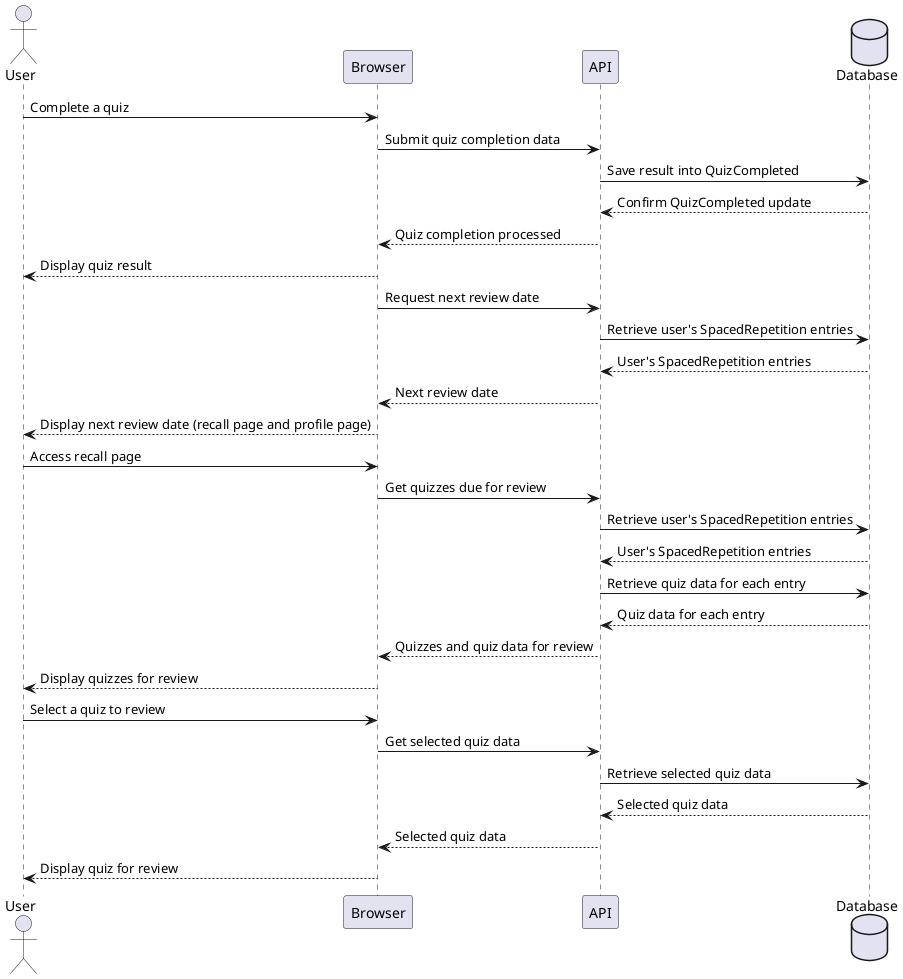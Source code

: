 @startuml
actor User
participant Browser
participant API
database Database

User -> Browser: Complete a quiz
Browser -> API: Submit quiz completion data
API -> Database: Save result into QuizCompleted
Database --> API: Confirm QuizCompleted update
API --> Browser: Quiz completion processed
Browser --> User: Display quiz result

Browser -> API: Request next review date
API -> Database: Retrieve user's SpacedRepetition entries
Database --> API: User's SpacedRepetition entries
API --> Browser: Next review date
Browser --> User: Display next review date (recall page and profile page)

User -> Browser: Access recall page
Browser -> API: Get quizzes due for review
API -> Database: Retrieve user's SpacedRepetition entries
Database --> API: User's SpacedRepetition entries
API -> Database: Retrieve quiz data for each entry
Database --> API: Quiz data for each entry
API --> Browser: Quizzes and quiz data for review
Browser --> User: Display quizzes for review

User -> Browser: Select a quiz to review
Browser -> API: Get selected quiz data
API -> Database: Retrieve selected quiz data
Database --> API: Selected quiz data
API --> Browser: Selected quiz data
Browser --> User: Display quiz for review
@enduml
